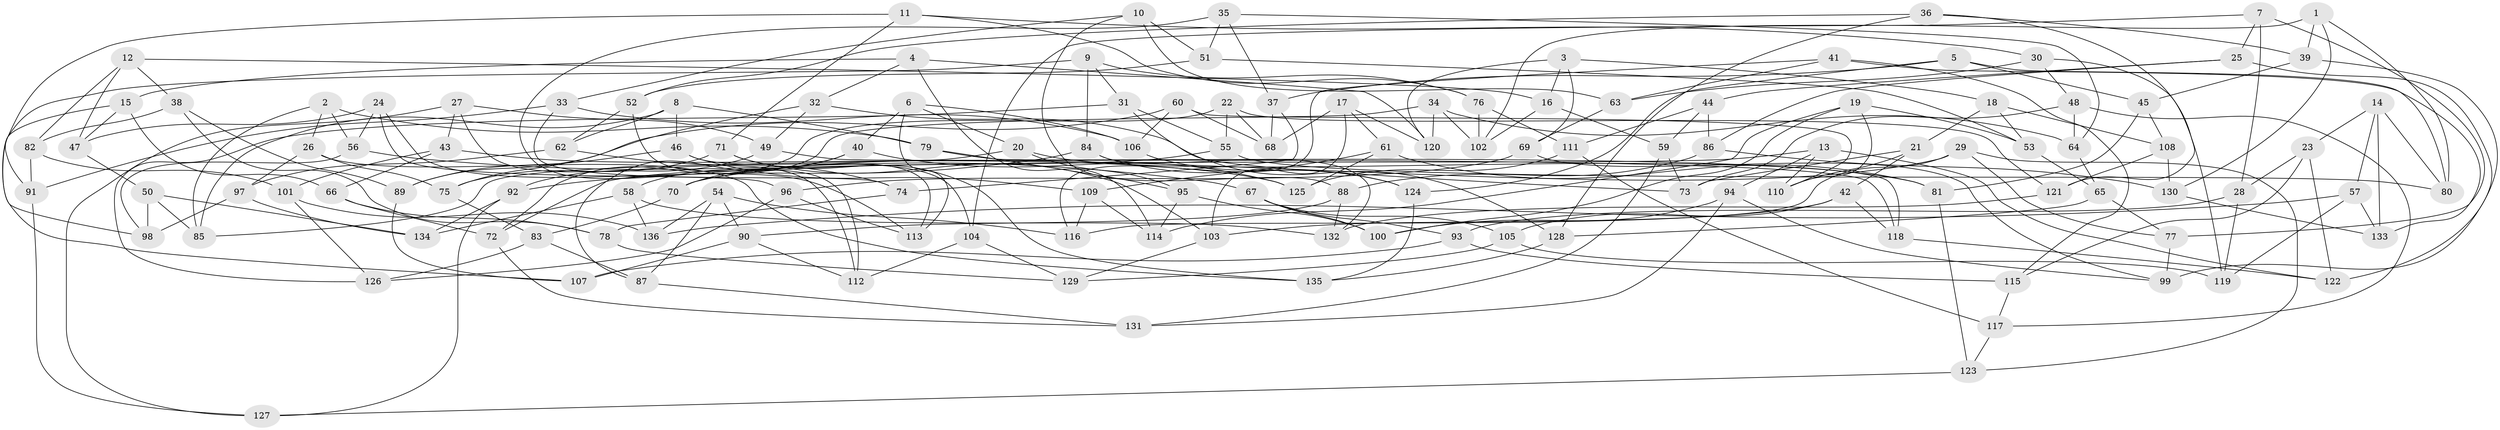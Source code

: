 // coarse degree distribution, {6: 0.45454545454545453, 4: 0.45454545454545453, 5: 0.09090909090909091}
// Generated by graph-tools (version 1.1) at 2025/24/03/03/25 07:24:23]
// undirected, 136 vertices, 272 edges
graph export_dot {
graph [start="1"]
  node [color=gray90,style=filled];
  1;
  2;
  3;
  4;
  5;
  6;
  7;
  8;
  9;
  10;
  11;
  12;
  13;
  14;
  15;
  16;
  17;
  18;
  19;
  20;
  21;
  22;
  23;
  24;
  25;
  26;
  27;
  28;
  29;
  30;
  31;
  32;
  33;
  34;
  35;
  36;
  37;
  38;
  39;
  40;
  41;
  42;
  43;
  44;
  45;
  46;
  47;
  48;
  49;
  50;
  51;
  52;
  53;
  54;
  55;
  56;
  57;
  58;
  59;
  60;
  61;
  62;
  63;
  64;
  65;
  66;
  67;
  68;
  69;
  70;
  71;
  72;
  73;
  74;
  75;
  76;
  77;
  78;
  79;
  80;
  81;
  82;
  83;
  84;
  85;
  86;
  87;
  88;
  89;
  90;
  91;
  92;
  93;
  94;
  95;
  96;
  97;
  98;
  99;
  100;
  101;
  102;
  103;
  104;
  105;
  106;
  107;
  108;
  109;
  110;
  111;
  112;
  113;
  114;
  115;
  116;
  117;
  118;
  119;
  120;
  121;
  122;
  123;
  124;
  125;
  126;
  127;
  128;
  129;
  130;
  131;
  132;
  133;
  134;
  135;
  136;
  1 -- 102;
  1 -- 39;
  1 -- 80;
  1 -- 130;
  2 -- 56;
  2 -- 85;
  2 -- 79;
  2 -- 26;
  3 -- 120;
  3 -- 18;
  3 -- 16;
  3 -- 69;
  4 -- 15;
  4 -- 114;
  4 -- 120;
  4 -- 32;
  5 -- 45;
  5 -- 80;
  5 -- 37;
  5 -- 124;
  6 -- 113;
  6 -- 20;
  6 -- 106;
  6 -- 40;
  7 -- 77;
  7 -- 104;
  7 -- 28;
  7 -- 25;
  8 -- 62;
  8 -- 79;
  8 -- 85;
  8 -- 46;
  9 -- 98;
  9 -- 31;
  9 -- 84;
  9 -- 76;
  10 -- 63;
  10 -- 88;
  10 -- 33;
  10 -- 51;
  11 -- 71;
  11 -- 91;
  11 -- 76;
  11 -- 30;
  12 -- 16;
  12 -- 38;
  12 -- 82;
  12 -- 47;
  13 -- 110;
  13 -- 72;
  13 -- 94;
  13 -- 122;
  14 -- 133;
  14 -- 23;
  14 -- 57;
  14 -- 80;
  15 -- 66;
  15 -- 47;
  15 -- 107;
  16 -- 102;
  16 -- 59;
  17 -- 103;
  17 -- 120;
  17 -- 61;
  17 -- 68;
  18 -- 21;
  18 -- 108;
  18 -- 53;
  19 -- 100;
  19 -- 53;
  19 -- 110;
  19 -- 114;
  20 -- 81;
  20 -- 95;
  20 -- 85;
  21 -- 110;
  21 -- 42;
  21 -- 73;
  22 -- 121;
  22 -- 68;
  22 -- 72;
  22 -- 55;
  23 -- 122;
  23 -- 115;
  23 -- 28;
  24 -- 56;
  24 -- 96;
  24 -- 47;
  24 -- 113;
  25 -- 44;
  25 -- 86;
  25 -- 122;
  26 -- 75;
  26 -- 97;
  26 -- 135;
  27 -- 112;
  27 -- 43;
  27 -- 127;
  27 -- 49;
  28 -- 119;
  28 -- 93;
  29 -- 70;
  29 -- 123;
  29 -- 116;
  29 -- 77;
  30 -- 63;
  30 -- 48;
  30 -- 119;
  31 -- 128;
  31 -- 126;
  31 -- 55;
  32 -- 49;
  32 -- 73;
  32 -- 75;
  33 -- 106;
  33 -- 74;
  33 -- 91;
  34 -- 120;
  34 -- 64;
  34 -- 87;
  34 -- 102;
  35 -- 112;
  35 -- 51;
  35 -- 37;
  35 -- 64;
  36 -- 52;
  36 -- 128;
  36 -- 39;
  36 -- 121;
  37 -- 74;
  37 -- 68;
  38 -- 78;
  38 -- 82;
  38 -- 89;
  39 -- 99;
  39 -- 45;
  40 -- 58;
  40 -- 125;
  40 -- 70;
  41 -- 116;
  41 -- 133;
  41 -- 63;
  41 -- 115;
  42 -- 105;
  42 -- 118;
  42 -- 103;
  43 -- 125;
  43 -- 101;
  43 -- 66;
  44 -- 111;
  44 -- 59;
  44 -- 86;
  45 -- 108;
  45 -- 81;
  46 -- 89;
  46 -- 109;
  46 -- 104;
  47 -- 50;
  48 -- 73;
  48 -- 117;
  48 -- 64;
  49 -- 92;
  49 -- 118;
  50 -- 85;
  50 -- 134;
  50 -- 98;
  51 -- 53;
  51 -- 52;
  52 -- 62;
  52 -- 113;
  53 -- 65;
  54 -- 136;
  54 -- 90;
  54 -- 87;
  54 -- 116;
  55 -- 80;
  55 -- 70;
  56 -- 98;
  56 -- 67;
  57 -- 136;
  57 -- 133;
  57 -- 119;
  58 -- 132;
  58 -- 136;
  58 -- 134;
  59 -- 73;
  59 -- 131;
  60 -- 106;
  60 -- 89;
  60 -- 110;
  60 -- 68;
  61 -- 125;
  61 -- 81;
  61 -- 109;
  62 -- 97;
  62 -- 74;
  63 -- 69;
  64 -- 65;
  65 -- 77;
  65 -- 128;
  66 -- 72;
  66 -- 78;
  67 -- 100;
  67 -- 105;
  67 -- 93;
  69 -- 96;
  69 -- 99;
  70 -- 83;
  71 -- 103;
  71 -- 75;
  71 -- 135;
  72 -- 131;
  74 -- 78;
  75 -- 83;
  76 -- 111;
  76 -- 102;
  77 -- 99;
  78 -- 129;
  79 -- 118;
  79 -- 95;
  81 -- 123;
  82 -- 101;
  82 -- 91;
  83 -- 87;
  83 -- 126;
  84 -- 132;
  84 -- 92;
  84 -- 124;
  86 -- 88;
  86 -- 130;
  87 -- 131;
  88 -- 132;
  88 -- 90;
  89 -- 107;
  90 -- 107;
  90 -- 112;
  91 -- 127;
  92 -- 127;
  92 -- 134;
  93 -- 107;
  93 -- 115;
  94 -- 100;
  94 -- 131;
  94 -- 99;
  95 -- 100;
  95 -- 114;
  96 -- 113;
  96 -- 126;
  97 -- 98;
  97 -- 134;
  101 -- 126;
  101 -- 136;
  103 -- 129;
  104 -- 129;
  104 -- 112;
  105 -- 119;
  105 -- 129;
  106 -- 124;
  108 -- 130;
  108 -- 121;
  109 -- 114;
  109 -- 116;
  111 -- 117;
  111 -- 125;
  115 -- 117;
  117 -- 123;
  118 -- 122;
  121 -- 132;
  123 -- 127;
  124 -- 135;
  128 -- 135;
  130 -- 133;
}
